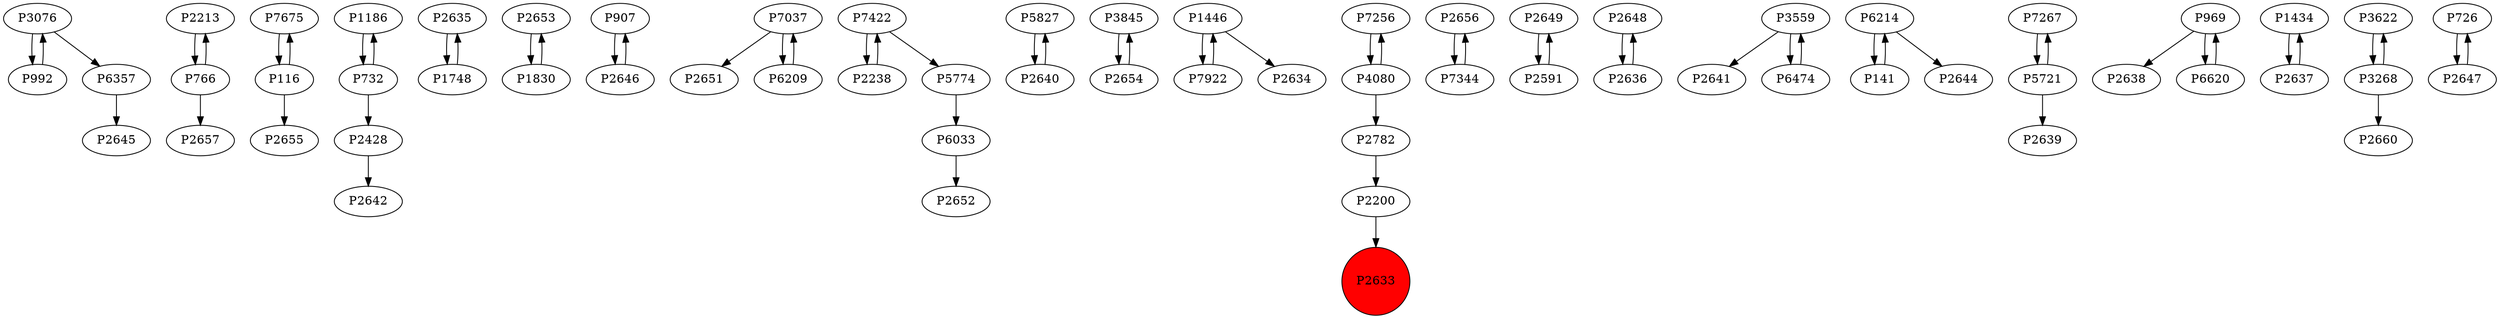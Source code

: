 digraph {
	P3076 -> P992
	P2213 -> P766
	P7675 -> P116
	P1186 -> P732
	P116 -> P7675
	P2635 -> P1748
	P2653 -> P1830
	P907 -> P2646
	P7037 -> P2651
	P7422 -> P2238
	P5827 -> P2640
	P3845 -> P2654
	P1446 -> P7922
	P2238 -> P7422
	P7256 -> P4080
	P732 -> P2428
	P2656 -> P7344
	P6357 -> P2645
	P1748 -> P2635
	P7422 -> P5774
	P7344 -> P2656
	P2654 -> P3845
	P2649 -> P2591
	P2648 -> P2636
	P3559 -> P2641
	P6033 -> P2652
	P992 -> P3076
	P2591 -> P2649
	P6214 -> P141
	P7267 -> P5721
	P969 -> P2638
	P7922 -> P1446
	P2782 -> P2200
	P1434 -> P2637
	P5774 -> P6033
	P141 -> P6214
	P6209 -> P7037
	P1830 -> P2653
	P3076 -> P6357
	P7037 -> P6209
	P5721 -> P7267
	P3559 -> P6474
	P2428 -> P2642
	P6620 -> P969
	P766 -> P2657
	P969 -> P6620
	P5721 -> P2639
	P4080 -> P7256
	P2646 -> P907
	P3622 -> P3268
	P3268 -> P2660
	P1446 -> P2634
	P6214 -> P2644
	P2637 -> P1434
	P2200 -> P2633
	P726 -> P2647
	P766 -> P2213
	P732 -> P1186
	P2636 -> P2648
	P6474 -> P3559
	P116 -> P2655
	P2640 -> P5827
	P2647 -> P726
	P3268 -> P3622
	P4080 -> P2782
	P2633 [shape=circle]
	P2633 [style=filled]
	P2633 [fillcolor=red]
}